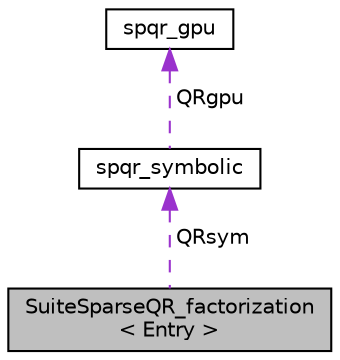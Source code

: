 digraph "SuiteSparseQR_factorization&lt; Entry &gt;"
{
 // INTERACTIVE_SVG=YES
  edge [fontname="Helvetica",fontsize="10",labelfontname="Helvetica",labelfontsize="10"];
  node [fontname="Helvetica",fontsize="10",shape=record];
  Node1 [label="SuiteSparseQR_factorization\l\< Entry \>",height=0.2,width=0.4,color="black", fillcolor="grey75", style="filled" fontcolor="black"];
  Node2 -> Node1 [dir="back",color="darkorchid3",fontsize="10",style="dashed",label=" QRsym" ,fontname="Helvetica"];
  Node2 [label="spqr_symbolic",height=0.2,width=0.4,color="black", fillcolor="white", style="filled",URL="$structspqr__symbolic.html"];
  Node3 -> Node2 [dir="back",color="darkorchid3",fontsize="10",style="dashed",label=" QRgpu" ,fontname="Helvetica"];
  Node3 [label="spqr_gpu",height=0.2,width=0.4,color="black", fillcolor="white", style="filled",URL="$structspqr__gpu.html"];
}
